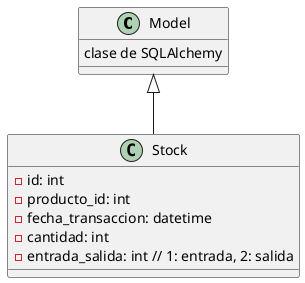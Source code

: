 @startuml Stock - Diagrama de clases

class Model {
 clase de SQLAlchemy
}

class Stock {
    - id: int
    - producto_id: int
    - fecha_transaccion: datetime
    - cantidad: int
    - entrada_salida: int // 1: entrada, 2: salida
}

Model <|-- Stock

@enduml